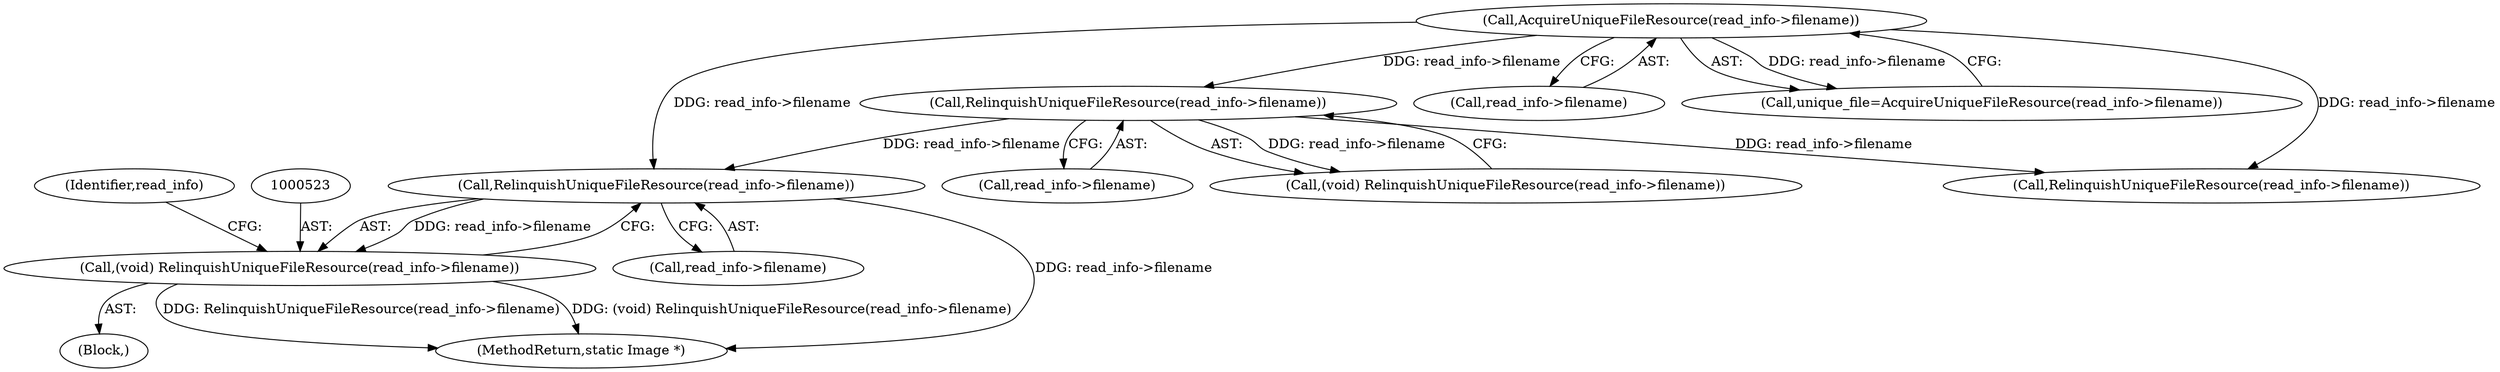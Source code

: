 digraph "0_ImageMagick_ecc03a2518c2b7dd375fde3a040fdae0bdf6a521@pointer" {
"1000524" [label="(Call,RelinquishUniqueFileResource(read_info->filename))"];
"1000226" [label="(Call,AcquireUniqueFileResource(read_info->filename))"];
"1000301" [label="(Call,RelinquishUniqueFileResource(read_info->filename))"];
"1000522" [label="(Call,(void) RelinquishUniqueFileResource(read_info->filename))"];
"1000302" [label="(Call,read_info->filename)"];
"1000227" [label="(Call,read_info->filename)"];
"1000106" [label="(Block,)"];
"1000524" [label="(Call,RelinquishUniqueFileResource(read_info->filename))"];
"1000224" [label="(Call,unique_file=AcquireUniqueFileResource(read_info->filename))"];
"1000301" [label="(Call,RelinquishUniqueFileResource(read_info->filename))"];
"1000299" [label="(Call,(void) RelinquishUniqueFileResource(read_info->filename))"];
"1000529" [label="(Identifier,read_info)"];
"1000522" [label="(Call,(void) RelinquishUniqueFileResource(read_info->filename))"];
"1000525" [label="(Call,read_info->filename)"];
"1000337" [label="(Call,RelinquishUniqueFileResource(read_info->filename))"];
"1000574" [label="(MethodReturn,static Image *)"];
"1000226" [label="(Call,AcquireUniqueFileResource(read_info->filename))"];
"1000524" -> "1000522"  [label="AST: "];
"1000524" -> "1000525"  [label="CFG: "];
"1000525" -> "1000524"  [label="AST: "];
"1000522" -> "1000524"  [label="CFG: "];
"1000524" -> "1000574"  [label="DDG: read_info->filename"];
"1000524" -> "1000522"  [label="DDG: read_info->filename"];
"1000226" -> "1000524"  [label="DDG: read_info->filename"];
"1000301" -> "1000524"  [label="DDG: read_info->filename"];
"1000226" -> "1000224"  [label="AST: "];
"1000226" -> "1000227"  [label="CFG: "];
"1000227" -> "1000226"  [label="AST: "];
"1000224" -> "1000226"  [label="CFG: "];
"1000226" -> "1000224"  [label="DDG: read_info->filename"];
"1000226" -> "1000301"  [label="DDG: read_info->filename"];
"1000226" -> "1000337"  [label="DDG: read_info->filename"];
"1000301" -> "1000299"  [label="AST: "];
"1000301" -> "1000302"  [label="CFG: "];
"1000302" -> "1000301"  [label="AST: "];
"1000299" -> "1000301"  [label="CFG: "];
"1000301" -> "1000299"  [label="DDG: read_info->filename"];
"1000301" -> "1000337"  [label="DDG: read_info->filename"];
"1000522" -> "1000106"  [label="AST: "];
"1000523" -> "1000522"  [label="AST: "];
"1000529" -> "1000522"  [label="CFG: "];
"1000522" -> "1000574"  [label="DDG: RelinquishUniqueFileResource(read_info->filename)"];
"1000522" -> "1000574"  [label="DDG: (void) RelinquishUniqueFileResource(read_info->filename)"];
}
